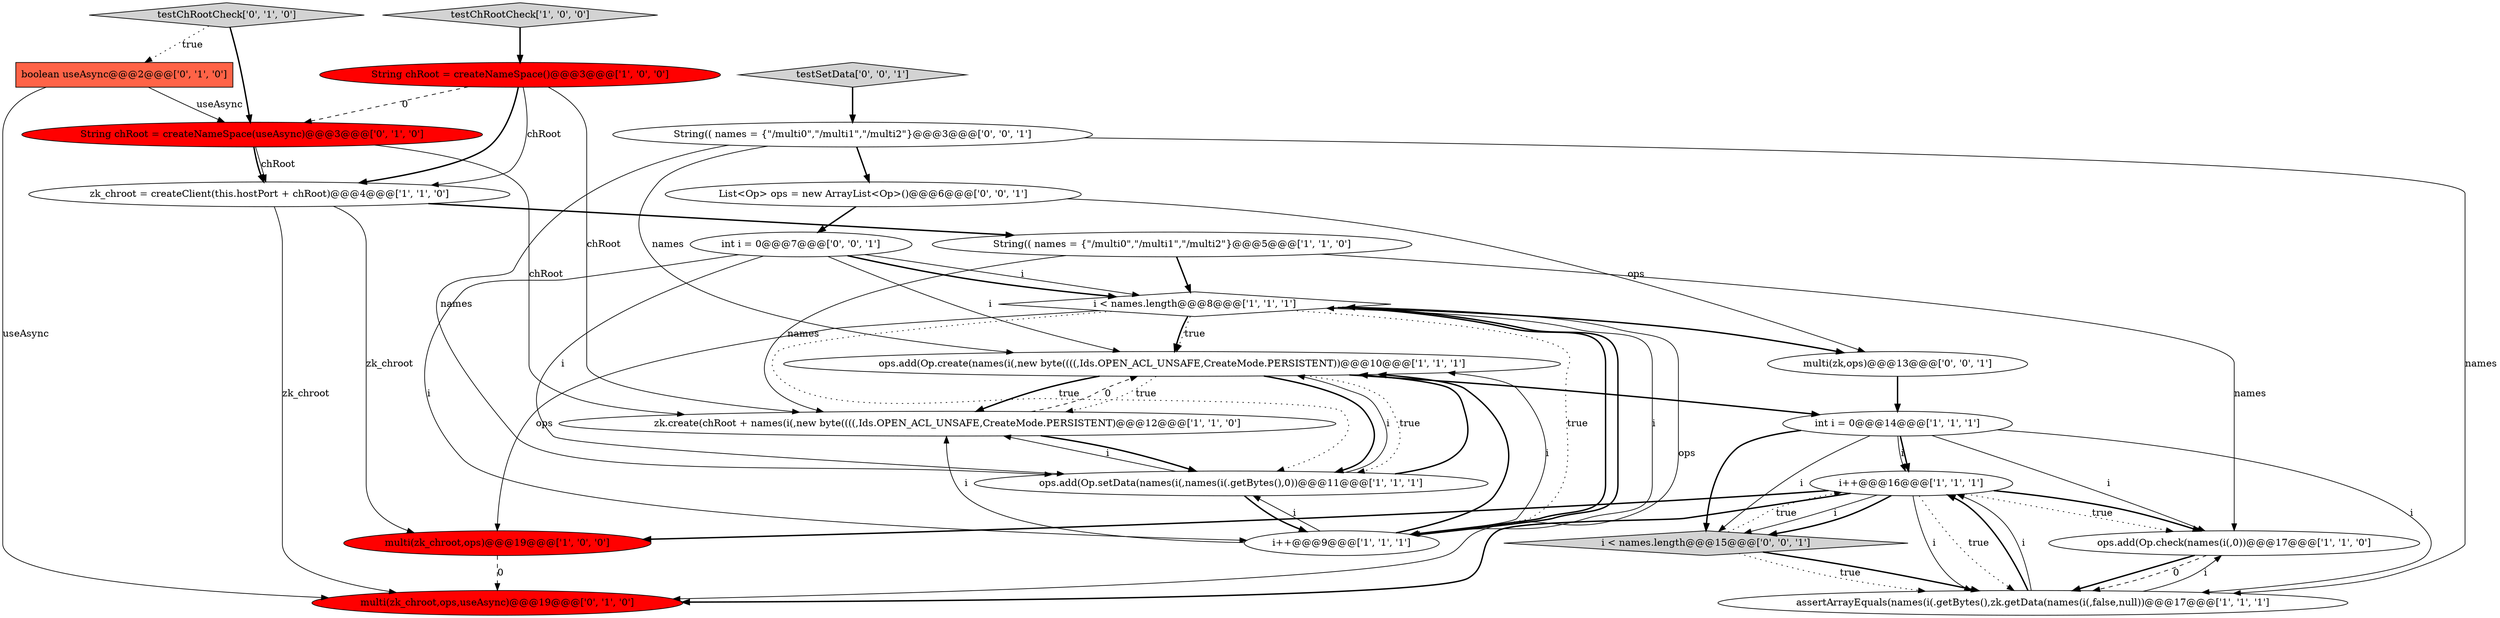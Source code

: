 digraph {
15 [style = filled, label = "testChRootCheck['0', '1', '0']", fillcolor = lightgray, shape = diamond image = "AAA0AAABBB2BBB"];
10 [style = filled, label = "zk_chroot = createClient(this.hostPort + chRoot)@@@4@@@['1', '1', '0']", fillcolor = white, shape = ellipse image = "AAA0AAABBB1BBB"];
3 [style = filled, label = "i < names.length@@@8@@@['1', '1', '1']", fillcolor = white, shape = diamond image = "AAA0AAABBB1BBB"];
20 [style = filled, label = "multi(zk,ops)@@@13@@@['0', '0', '1']", fillcolor = white, shape = ellipse image = "AAA0AAABBB3BBB"];
4 [style = filled, label = "testChRootCheck['1', '0', '0']", fillcolor = lightgray, shape = diamond image = "AAA0AAABBB1BBB"];
2 [style = filled, label = "zk.create(chRoot + names(i(,new byte((((,Ids.OPEN_ACL_UNSAFE,CreateMode.PERSISTENT)@@@12@@@['1', '1', '0']", fillcolor = white, shape = ellipse image = "AAA0AAABBB1BBB"];
22 [style = filled, label = "String(( names = {\"/multi0\",\"/multi1\",\"/multi2\"}@@@3@@@['0', '0', '1']", fillcolor = white, shape = ellipse image = "AAA0AAABBB3BBB"];
17 [style = filled, label = "String chRoot = createNameSpace(useAsync)@@@3@@@['0', '1', '0']", fillcolor = red, shape = ellipse image = "AAA1AAABBB2BBB"];
13 [style = filled, label = "i++@@@16@@@['1', '1', '1']", fillcolor = white, shape = ellipse image = "AAA0AAABBB1BBB"];
21 [style = filled, label = "int i = 0@@@7@@@['0', '0', '1']", fillcolor = white, shape = ellipse image = "AAA0AAABBB3BBB"];
7 [style = filled, label = "String chRoot = createNameSpace()@@@3@@@['1', '0', '0']", fillcolor = red, shape = ellipse image = "AAA1AAABBB1BBB"];
19 [style = filled, label = "List<Op> ops = new ArrayList<Op>()@@@6@@@['0', '0', '1']", fillcolor = white, shape = ellipse image = "AAA0AAABBB3BBB"];
8 [style = filled, label = "ops.add(Op.create(names(i(,new byte((((,Ids.OPEN_ACL_UNSAFE,CreateMode.PERSISTENT))@@@10@@@['1', '1', '1']", fillcolor = white, shape = ellipse image = "AAA0AAABBB1BBB"];
12 [style = filled, label = "ops.add(Op.check(names(i(,0))@@@17@@@['1', '1', '0']", fillcolor = white, shape = ellipse image = "AAA0AAABBB1BBB"];
18 [style = filled, label = "i < names.length@@@15@@@['0', '0', '1']", fillcolor = lightgray, shape = diamond image = "AAA0AAABBB3BBB"];
0 [style = filled, label = "assertArrayEquals(names(i(.getBytes(),zk.getData(names(i(,false,null))@@@17@@@['1', '1', '1']", fillcolor = white, shape = ellipse image = "AAA0AAABBB1BBB"];
14 [style = filled, label = "boolean useAsync@@@2@@@['0', '1', '0']", fillcolor = tomato, shape = box image = "AAA1AAABBB2BBB"];
1 [style = filled, label = "int i = 0@@@14@@@['1', '1', '1']", fillcolor = white, shape = ellipse image = "AAA0AAABBB1BBB"];
16 [style = filled, label = "multi(zk_chroot,ops,useAsync)@@@19@@@['0', '1', '0']", fillcolor = red, shape = ellipse image = "AAA1AAABBB2BBB"];
9 [style = filled, label = "ops.add(Op.setData(names(i(,names(i(.getBytes(),0))@@@11@@@['1', '1', '1']", fillcolor = white, shape = ellipse image = "AAA0AAABBB1BBB"];
6 [style = filled, label = "i++@@@9@@@['1', '1', '1']", fillcolor = white, shape = ellipse image = "AAA0AAABBB1BBB"];
5 [style = filled, label = "multi(zk_chroot,ops)@@@19@@@['1', '0', '0']", fillcolor = red, shape = ellipse image = "AAA1AAABBB1BBB"];
11 [style = filled, label = "String(( names = {\"/multi0\",\"/multi1\",\"/multi2\"}@@@5@@@['1', '1', '0']", fillcolor = white, shape = ellipse image = "AAA0AAABBB1BBB"];
23 [style = filled, label = "testSetData['0', '0', '1']", fillcolor = lightgray, shape = diamond image = "AAA0AAABBB3BBB"];
17->10 [style = bold, label=""];
7->10 [style = solid, label="chRoot"];
13->0 [style = solid, label="i"];
6->9 [style = solid, label="i"];
6->3 [style = bold, label=""];
11->12 [style = solid, label="names"];
22->0 [style = solid, label="names"];
3->6 [style = dotted, label="true"];
0->13 [style = bold, label=""];
22->19 [style = bold, label=""];
0->12 [style = solid, label="i"];
7->10 [style = bold, label=""];
13->12 [style = dotted, label="true"];
7->17 [style = dashed, label="0"];
0->13 [style = solid, label="i"];
8->2 [style = dotted, label="true"];
10->16 [style = solid, label="zk_chroot"];
14->17 [style = solid, label="useAsync"];
9->2 [style = solid, label="i"];
14->16 [style = solid, label="useAsync"];
3->6 [style = bold, label=""];
1->18 [style = bold, label=""];
2->9 [style = bold, label=""];
20->1 [style = bold, label=""];
3->9 [style = dotted, label="true"];
7->2 [style = solid, label="chRoot"];
10->5 [style = solid, label="zk_chroot"];
21->9 [style = solid, label="i"];
9->8 [style = bold, label=""];
12->0 [style = bold, label=""];
15->14 [style = dotted, label="true"];
1->13 [style = bold, label=""];
13->16 [style = bold, label=""];
6->8 [style = solid, label="i"];
3->5 [style = solid, label="ops"];
4->7 [style = bold, label=""];
2->8 [style = dashed, label="0"];
9->6 [style = bold, label=""];
3->16 [style = solid, label="ops"];
1->18 [style = solid, label="i"];
21->6 [style = solid, label="i"];
17->2 [style = solid, label="chRoot"];
13->18 [style = solid, label="i"];
1->0 [style = solid, label="i"];
8->1 [style = bold, label=""];
5->16 [style = dashed, label="0"];
15->17 [style = bold, label=""];
19->20 [style = solid, label="ops"];
6->2 [style = solid, label="i"];
13->12 [style = bold, label=""];
3->20 [style = bold, label=""];
23->22 [style = bold, label=""];
8->2 [style = bold, label=""];
11->3 [style = bold, label=""];
13->0 [style = dotted, label="true"];
3->8 [style = bold, label=""];
1->12 [style = solid, label="i"];
11->2 [style = solid, label="names"];
6->8 [style = bold, label=""];
8->9 [style = bold, label=""];
13->5 [style = bold, label=""];
18->0 [style = dotted, label="true"];
12->0 [style = dashed, label="0"];
9->8 [style = solid, label="i"];
22->8 [style = solid, label="names"];
22->9 [style = solid, label="names"];
8->9 [style = dotted, label="true"];
21->8 [style = solid, label="i"];
21->3 [style = solid, label="i"];
3->8 [style = dotted, label="true"];
1->13 [style = solid, label="i"];
17->10 [style = solid, label="chRoot"];
6->3 [style = solid, label="i"];
18->0 [style = bold, label=""];
13->18 [style = bold, label=""];
21->3 [style = bold, label=""];
18->13 [style = dotted, label="true"];
10->11 [style = bold, label=""];
19->21 [style = bold, label=""];
}
